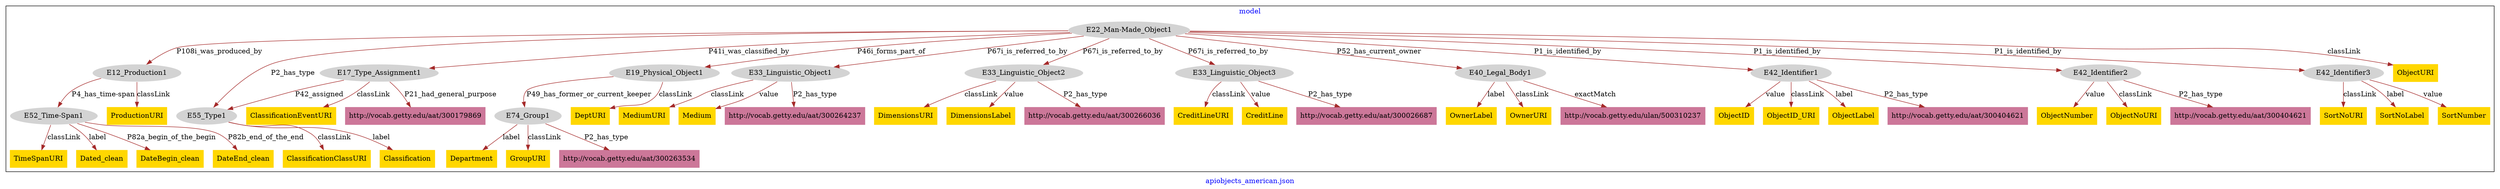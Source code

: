 digraph n0 {
fontcolor="blue"
remincross="true"
label="apiobjects_american.json"
subgraph cluster {
label="model"
n2[style="filled",color="white",fillcolor="lightgray",label="E12_Production1"];
n3[style="filled",color="white",fillcolor="lightgray",label="E52_Time-Span1"];
n4[style="filled",color="white",fillcolor="lightgray",label="E17_Type_Assignment1"];
n5[style="filled",color="white",fillcolor="lightgray",label="E55_Type1"];
n6[style="filled",color="white",fillcolor="lightgray",label="E19_Physical_Object1"];
n7[style="filled",color="white",fillcolor="lightgray",label="E74_Group1"];
n8[style="filled",color="white",fillcolor="lightgray",label="E22_Man-Made_Object1"];
n9[style="filled",color="white",fillcolor="lightgray",label="E33_Linguistic_Object1"];
n10[style="filled",color="white",fillcolor="lightgray",label="E33_Linguistic_Object2"];
n11[style="filled",color="white",fillcolor="lightgray",label="E33_Linguistic_Object3"];
n12[style="filled",color="white",fillcolor="lightgray",label="E40_Legal_Body1"];
n13[style="filled",color="white",fillcolor="lightgray",label="E42_Identifier1"];
n14[style="filled",color="white",fillcolor="lightgray",label="E42_Identifier2"];
n15[style="filled",color="white",fillcolor="lightgray",label="E42_Identifier3"];
n16[shape="plaintext",style="filled",fillcolor="gold",label="ObjectID"];
n17[shape="plaintext",style="filled",fillcolor="gold",label="DimensionsURI"];
n18[shape="plaintext",style="filled",fillcolor="gold",label="SortNoURI"];
n19[shape="plaintext",style="filled",fillcolor="gold",label="ClassificationClassURI"];
n20[shape="plaintext",style="filled",fillcolor="gold",label="SortNoLabel"];
n21[shape="plaintext",style="filled",fillcolor="gold",label="TimeSpanURI"];
n22[shape="plaintext",style="filled",fillcolor="gold",label="Dated_clean"];
n23[shape="plaintext",style="filled",fillcolor="gold",label="Department"];
n24[shape="plaintext",style="filled",fillcolor="gold",label="DateBegin_clean"];
n25[shape="plaintext",style="filled",fillcolor="gold",label="GroupURI"];
n26[shape="plaintext",style="filled",fillcolor="gold",label="Classification"];
n27[shape="plaintext",style="filled",fillcolor="gold",label="ObjectNumber"];
n28[shape="plaintext",style="filled",fillcolor="gold",label="ObjectID_URI"];
n29[shape="plaintext",style="filled",fillcolor="gold",label="OwnerLabel"];
n30[shape="plaintext",style="filled",fillcolor="gold",label="CreditLineURI"];
n31[shape="plaintext",style="filled",fillcolor="gold",label="DeptURI"];
n32[shape="plaintext",style="filled",fillcolor="gold",label="DateEnd_clean"];
n33[shape="plaintext",style="filled",fillcolor="gold",label="SortNumber"];
n34[shape="plaintext",style="filled",fillcolor="gold",label="ObjectURI"];
n35[shape="plaintext",style="filled",fillcolor="gold",label="DimensionsLabel"];
n36[shape="plaintext",style="filled",fillcolor="gold",label="ProductionURI"];
n37[shape="plaintext",style="filled",fillcolor="gold",label="ObjectLabel"];
n38[shape="plaintext",style="filled",fillcolor="gold",label="MediumURI"];
n39[shape="plaintext",style="filled",fillcolor="gold",label="OwnerURI"];
n40[shape="plaintext",style="filled",fillcolor="gold",label="ClassificationEventURI"];
n41[shape="plaintext",style="filled",fillcolor="gold",label="ObjectNoURI"];
n42[shape="plaintext",style="filled",fillcolor="gold",label="Medium"];
n43[shape="plaintext",style="filled",fillcolor="gold",label="CreditLine"];
n44[shape="plaintext",style="filled",fillcolor="#CC7799",label="http://vocab.getty.edu/aat/300026687"];
n45[shape="plaintext",style="filled",fillcolor="#CC7799",label="http://vocab.getty.edu/aat/300263534"];
n46[shape="plaintext",style="filled",fillcolor="#CC7799",label="http://vocab.getty.edu/ulan/500310237"];
n47[shape="plaintext",style="filled",fillcolor="#CC7799",label="http://vocab.getty.edu/aat/300266036"];
n48[shape="plaintext",style="filled",fillcolor="#CC7799",label="http://vocab.getty.edu/aat/300404621"];
n49[shape="plaintext",style="filled",fillcolor="#CC7799",label="http://vocab.getty.edu/aat/300404621"];
n50[shape="plaintext",style="filled",fillcolor="#CC7799",label="http://vocab.getty.edu/aat/300179869"];
n51[shape="plaintext",style="filled",fillcolor="#CC7799",label="http://vocab.getty.edu/aat/300264237"];
}
n2 -> n3[color="brown",fontcolor="black",label="P4_has_time-span"]
n4 -> n5[color="brown",fontcolor="black",label="P42_assigned"]
n6 -> n7[color="brown",fontcolor="black",label="P49_has_former_or_current_keeper"]
n8 -> n2[color="brown",fontcolor="black",label="P108i_was_produced_by"]
n8 -> n4[color="brown",fontcolor="black",label="P41i_was_classified_by"]
n8 -> n6[color="brown",fontcolor="black",label="P46i_forms_part_of"]
n8 -> n9[color="brown",fontcolor="black",label="P67i_is_referred_to_by"]
n8 -> n10[color="brown",fontcolor="black",label="P67i_is_referred_to_by"]
n8 -> n11[color="brown",fontcolor="black",label="P67i_is_referred_to_by"]
n8 -> n12[color="brown",fontcolor="black",label="P52_has_current_owner"]
n8 -> n13[color="brown",fontcolor="black",label="P1_is_identified_by"]
n8 -> n14[color="brown",fontcolor="black",label="P1_is_identified_by"]
n8 -> n15[color="brown",fontcolor="black",label="P1_is_identified_by"]
n13 -> n16[color="brown",fontcolor="black",label="value"]
n10 -> n17[color="brown",fontcolor="black",label="classLink"]
n15 -> n18[color="brown",fontcolor="black",label="classLink"]
n5 -> n19[color="brown",fontcolor="black",label="classLink"]
n15 -> n20[color="brown",fontcolor="black",label="label"]
n3 -> n21[color="brown",fontcolor="black",label="classLink"]
n3 -> n22[color="brown",fontcolor="black",label="label"]
n7 -> n23[color="brown",fontcolor="black",label="label"]
n3 -> n24[color="brown",fontcolor="black",label="P82a_begin_of_the_begin"]
n7 -> n25[color="brown",fontcolor="black",label="classLink"]
n5 -> n26[color="brown",fontcolor="black",label="label"]
n14 -> n27[color="brown",fontcolor="black",label="value"]
n13 -> n28[color="brown",fontcolor="black",label="classLink"]
n12 -> n29[color="brown",fontcolor="black",label="label"]
n11 -> n30[color="brown",fontcolor="black",label="classLink"]
n6 -> n31[color="brown",fontcolor="black",label="classLink"]
n3 -> n32[color="brown",fontcolor="black",label="P82b_end_of_the_end"]
n15 -> n33[color="brown",fontcolor="black",label="value"]
n8 -> n34[color="brown",fontcolor="black",label="classLink"]
n10 -> n35[color="brown",fontcolor="black",label="value"]
n2 -> n36[color="brown",fontcolor="black",label="classLink"]
n13 -> n37[color="brown",fontcolor="black",label="label"]
n9 -> n38[color="brown",fontcolor="black",label="classLink"]
n12 -> n39[color="brown",fontcolor="black",label="classLink"]
n4 -> n40[color="brown",fontcolor="black",label="classLink"]
n14 -> n41[color="brown",fontcolor="black",label="classLink"]
n9 -> n42[color="brown",fontcolor="black",label="value"]
n11 -> n43[color="brown",fontcolor="black",label="value"]
n11 -> n44[color="brown",fontcolor="black",label="P2_has_type"]
n7 -> n45[color="brown",fontcolor="black",label="P2_has_type"]
n12 -> n46[color="brown",fontcolor="black",label="exactMatch"]
n8 -> n5[color="brown",fontcolor="black",label="P2_has_type"]
n10 -> n47[color="brown",fontcolor="black",label="P2_has_type"]
n13 -> n48[color="brown",fontcolor="black",label="P2_has_type"]
n14 -> n49[color="brown",fontcolor="black",label="P2_has_type"]
n4 -> n50[color="brown",fontcolor="black",label="P21_had_general_purpose"]
n9 -> n51[color="brown",fontcolor="black",label="P2_has_type"]
}
